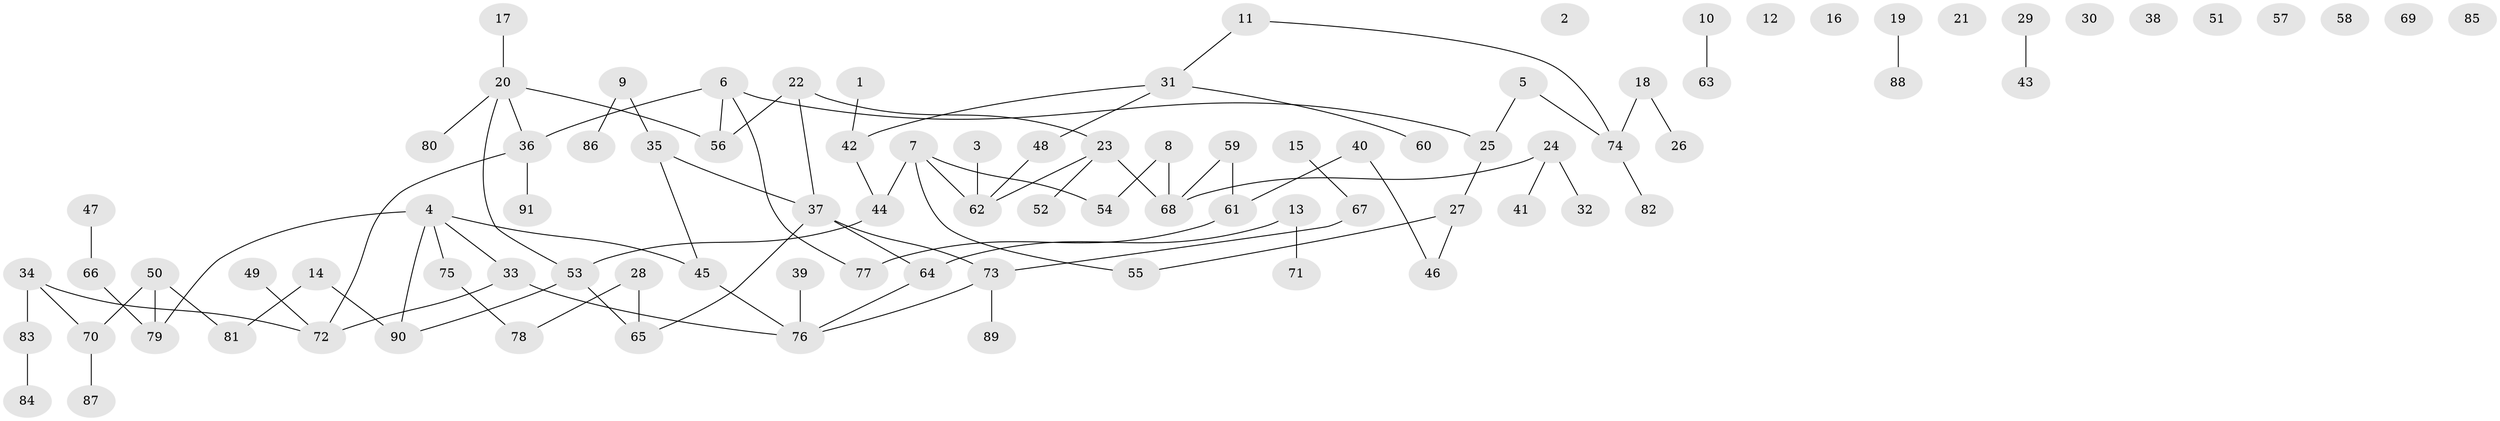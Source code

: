 // Generated by graph-tools (version 1.1) at 2025/25/03/09/25 03:25:23]
// undirected, 91 vertices, 93 edges
graph export_dot {
graph [start="1"]
  node [color=gray90,style=filled];
  1;
  2;
  3;
  4;
  5;
  6;
  7;
  8;
  9;
  10;
  11;
  12;
  13;
  14;
  15;
  16;
  17;
  18;
  19;
  20;
  21;
  22;
  23;
  24;
  25;
  26;
  27;
  28;
  29;
  30;
  31;
  32;
  33;
  34;
  35;
  36;
  37;
  38;
  39;
  40;
  41;
  42;
  43;
  44;
  45;
  46;
  47;
  48;
  49;
  50;
  51;
  52;
  53;
  54;
  55;
  56;
  57;
  58;
  59;
  60;
  61;
  62;
  63;
  64;
  65;
  66;
  67;
  68;
  69;
  70;
  71;
  72;
  73;
  74;
  75;
  76;
  77;
  78;
  79;
  80;
  81;
  82;
  83;
  84;
  85;
  86;
  87;
  88;
  89;
  90;
  91;
  1 -- 42;
  3 -- 62;
  4 -- 33;
  4 -- 45;
  4 -- 75;
  4 -- 79;
  4 -- 90;
  5 -- 25;
  5 -- 74;
  6 -- 25;
  6 -- 36;
  6 -- 56;
  6 -- 77;
  7 -- 44;
  7 -- 54;
  7 -- 55;
  7 -- 62;
  8 -- 54;
  8 -- 68;
  9 -- 35;
  9 -- 86;
  10 -- 63;
  11 -- 31;
  11 -- 74;
  13 -- 64;
  13 -- 71;
  14 -- 81;
  14 -- 90;
  15 -- 67;
  17 -- 20;
  18 -- 26;
  18 -- 74;
  19 -- 88;
  20 -- 36;
  20 -- 53;
  20 -- 56;
  20 -- 80;
  22 -- 23;
  22 -- 37;
  22 -- 56;
  23 -- 52;
  23 -- 62;
  23 -- 68;
  24 -- 32;
  24 -- 41;
  24 -- 68;
  25 -- 27;
  27 -- 46;
  27 -- 55;
  28 -- 65;
  28 -- 78;
  29 -- 43;
  31 -- 42;
  31 -- 48;
  31 -- 60;
  33 -- 72;
  33 -- 76;
  34 -- 70;
  34 -- 72;
  34 -- 83;
  35 -- 37;
  35 -- 45;
  36 -- 72;
  36 -- 91;
  37 -- 64;
  37 -- 65;
  37 -- 73;
  39 -- 76;
  40 -- 46;
  40 -- 61;
  42 -- 44;
  44 -- 53;
  45 -- 76;
  47 -- 66;
  48 -- 62;
  49 -- 72;
  50 -- 70;
  50 -- 79;
  50 -- 81;
  53 -- 65;
  53 -- 90;
  59 -- 61;
  59 -- 68;
  61 -- 77;
  64 -- 76;
  66 -- 79;
  67 -- 73;
  70 -- 87;
  73 -- 76;
  73 -- 89;
  74 -- 82;
  75 -- 78;
  83 -- 84;
}
